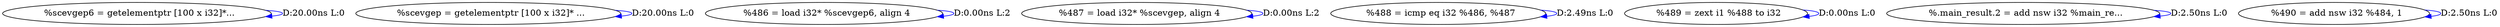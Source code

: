 digraph {
Node0x560817b25b20[label="  %scevgep6 = getelementptr [100 x i32]*..."];
Node0x560817b25b20 -> Node0x560817b25b20[label="D:20.00ns L:0",color=blue];
Node0x560817b25c00[label="  %scevgep = getelementptr [100 x i32]* ..."];
Node0x560817b25c00 -> Node0x560817b25c00[label="D:20.00ns L:0",color=blue];
Node0x560817b25ce0[label="  %486 = load i32* %scevgep6, align 4"];
Node0x560817b25ce0 -> Node0x560817b25ce0[label="D:0.00ns L:2",color=blue];
Node0x560817b0ed30[label="  %487 = load i32* %scevgep, align 4"];
Node0x560817b0ed30 -> Node0x560817b0ed30[label="D:0.00ns L:2",color=blue];
Node0x560817b0ee10[label="  %488 = icmp eq i32 %486, %487"];
Node0x560817b0ee10 -> Node0x560817b0ee10[label="D:2.49ns L:0",color=blue];
Node0x560817b0eef0[label="  %489 = zext i1 %488 to i32"];
Node0x560817b0eef0 -> Node0x560817b0eef0[label="D:0.00ns L:0",color=blue];
Node0x560817b0efd0[label="  %.main_result.2 = add nsw i32 %main_re..."];
Node0x560817b0efd0 -> Node0x560817b0efd0[label="D:2.50ns L:0",color=blue];
Node0x560817b0f0b0[label="  %490 = add nsw i32 %484, 1"];
Node0x560817b0f0b0 -> Node0x560817b0f0b0[label="D:2.50ns L:0",color=blue];
}
